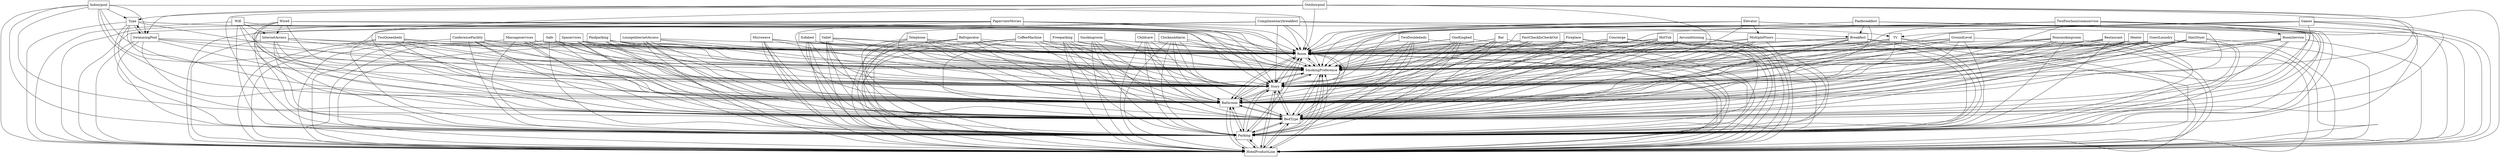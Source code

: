 digraph{
graph [rankdir=TB];
node [shape=box];
edge [arrowhead=normal];
0[label="Fireplace",]
1[label="TwoFourhourroomservice",]
2[label="HotTub",]
3[label="Spaservices",]
4[label="Room",]
5[label="TwoDoublebeds",]
6[label="SmokingPreference",]
7[label="GroundLevel",]
8[label="HotelProductLine",]
9[label="Wired",]
10[label="Safe",]
11[label="Sofabed",]
12[label="Parking",]
13[label="HairDryer",]
14[label="Vallet",]
15[label="Indoorpool",]
16[label="CoffeeMachine",]
17[label="Smokingroom",]
18[label="Heater",]
19[label="BedType",]
20[label="Childcare",]
21[label="Outdoorpool",]
22[label="Paidparking",]
23[label="Paidbreakfest",]
24[label="Elevator",]
25[label="Games",]
26[label="PaperviewMovies",]
27[label="TV",]
28[label="Bathroom",]
29[label="OneKingbed",]
30[label="GuestLaundry",]
31[label="Telephone",]
32[label="Refrigerator",]
33[label="Type",]
34[label="Breakfest",]
35[label="Story",]
36[label="SwimmingPool",]
37[label="Nonsmokingroom",]
38[label="Bar",]
39[label="Freeparking",]
40[label="ClockandAlarm",]
41[label="InternetAccess",]
42[label="LoungeInternetAccess",]
43[label="Microwave",]
44[label="FastCheckInCheckOut",]
45[label="Concierge",]
46[label="Restaurant",]
47[label="TwoQueenbeds",]
48[label="RoomService",]
49[label="ConferenceFacility",]
50[label="MultipleFloors",]
51[label="Wifi",]
52[label="Complimentarybreakfest",]
53[label="Massageservices",]
54[label="Airconditioning",]
0->4[label="",]
0->6[label="",]
0->8[label="",]
0->12[label="",]
0->19[label="",]
0->28[label="",]
0->35[label="",]
1->4[label="",]
1->6[label="",]
1->8[label="",]
1->12[label="",]
1->19[label="",]
1->28[label="",]
1->35[label="",]
1->48[label="",]
2->4[label="",]
2->6[label="",]
2->8[label="",]
2->12[label="",]
2->19[label="",]
2->28[label="",]
2->35[label="",]
3->4[label="",]
3->6[label="",]
3->8[label="",]
3->12[label="",]
3->19[label="",]
3->28[label="",]
3->35[label="",]
4->6[label="",]
4->8[label="",]
4->12[label="",]
4->19[label="",]
4->28[label="",]
4->35[label="",]
5->4[label="",]
5->6[label="",]
5->8[label="",]
5->12[label="",]
5->19[label="",]
5->28[label="",]
5->35[label="",]
6->4[label="",]
6->8[label="",]
6->12[label="",]
6->19[label="",]
6->28[label="",]
6->35[label="",]
7->4[label="",]
7->6[label="",]
7->8[label="",]
7->12[label="",]
7->19[label="",]
7->28[label="",]
7->35[label="",]
8->4[label="",]
8->6[label="",]
8->12[label="",]
8->19[label="",]
8->28[label="",]
8->35[label="",]
9->4[label="",]
9->6[label="",]
9->8[label="",]
9->12[label="",]
9->19[label="",]
9->28[label="",]
9->35[label="",]
9->41[label="",]
10->4[label="",]
10->6[label="",]
10->8[label="",]
10->12[label="",]
10->19[label="",]
10->28[label="",]
10->35[label="",]
11->4[label="",]
11->6[label="",]
11->8[label="",]
11->12[label="",]
11->19[label="",]
11->28[label="",]
11->35[label="",]
12->4[label="",]
12->6[label="",]
12->8[label="",]
12->19[label="",]
12->28[label="",]
12->35[label="",]
13->4[label="",]
13->6[label="",]
13->8[label="",]
13->12[label="",]
13->19[label="",]
13->28[label="",]
13->35[label="",]
14->4[label="",]
14->6[label="",]
14->8[label="",]
14->12[label="",]
14->19[label="",]
14->28[label="",]
14->35[label="",]
15->4[label="",]
15->6[label="",]
15->8[label="",]
15->12[label="",]
15->19[label="",]
15->28[label="",]
15->33[label="",]
15->35[label="",]
15->36[label="",]
16->4[label="",]
16->6[label="",]
16->8[label="",]
16->12[label="",]
16->19[label="",]
16->28[label="",]
16->35[label="",]
17->4[label="",]
17->6[label="",]
17->8[label="",]
17->12[label="",]
17->19[label="",]
17->28[label="",]
17->35[label="",]
18->4[label="",]
18->6[label="",]
18->8[label="",]
18->12[label="",]
18->19[label="",]
18->28[label="",]
18->35[label="",]
19->4[label="",]
19->6[label="",]
19->8[label="",]
19->12[label="",]
19->28[label="",]
19->35[label="",]
20->4[label="",]
20->6[label="",]
20->8[label="",]
20->12[label="",]
20->19[label="",]
20->28[label="",]
20->35[label="",]
21->4[label="",]
21->6[label="",]
21->8[label="",]
21->12[label="",]
21->19[label="",]
21->28[label="",]
21->33[label="",]
21->35[label="",]
21->36[label="",]
22->4[label="",]
22->6[label="",]
22->8[label="",]
22->12[label="",]
22->19[label="",]
22->28[label="",]
22->35[label="",]
23->4[label="",]
23->6[label="",]
23->8[label="",]
23->12[label="",]
23->19[label="",]
23->28[label="",]
23->34[label="",]
23->35[label="",]
24->4[label="",]
24->6[label="",]
24->8[label="",]
24->12[label="",]
24->19[label="",]
24->28[label="",]
24->35[label="",]
24->50[label="",]
25->4[label="",]
25->6[label="",]
25->8[label="",]
25->12[label="",]
25->19[label="",]
25->27[label="",]
25->28[label="",]
25->35[label="",]
26->4[label="",]
26->6[label="",]
26->8[label="",]
26->12[label="",]
26->19[label="",]
26->27[label="",]
26->28[label="",]
26->35[label="",]
27->4[label="",]
27->6[label="",]
27->8[label="",]
27->12[label="",]
27->19[label="",]
27->28[label="",]
27->35[label="",]
28->4[label="",]
28->6[label="",]
28->8[label="",]
28->12[label="",]
28->19[label="",]
28->35[label="",]
29->4[label="",]
29->6[label="",]
29->8[label="",]
29->12[label="",]
29->19[label="",]
29->28[label="",]
29->35[label="",]
30->4[label="",]
30->6[label="",]
30->8[label="",]
30->12[label="",]
30->19[label="",]
30->28[label="",]
30->35[label="",]
31->4[label="",]
31->6[label="",]
31->8[label="",]
31->12[label="",]
31->19[label="",]
31->28[label="",]
31->35[label="",]
32->4[label="",]
32->6[label="",]
32->8[label="",]
32->12[label="",]
32->19[label="",]
32->28[label="",]
32->35[label="",]
33->4[label="",]
33->6[label="",]
33->8[label="",]
33->12[label="",]
33->19[label="",]
33->28[label="",]
33->35[label="",]
33->36[label="",]
34->4[label="",]
34->6[label="",]
34->8[label="",]
34->12[label="",]
34->19[label="",]
34->28[label="",]
34->35[label="",]
35->4[label="",]
35->6[label="",]
35->8[label="",]
35->12[label="",]
35->19[label="",]
35->28[label="",]
36->4[label="",]
36->6[label="",]
36->8[label="",]
36->12[label="",]
36->19[label="",]
36->28[label="",]
36->33[label="",]
36->35[label="",]
37->4[label="",]
37->6[label="",]
37->8[label="",]
37->12[label="",]
37->19[label="",]
37->28[label="",]
37->35[label="",]
38->4[label="",]
38->6[label="",]
38->8[label="",]
38->12[label="",]
38->19[label="",]
38->28[label="",]
38->35[label="",]
39->4[label="",]
39->6[label="",]
39->8[label="",]
39->12[label="",]
39->19[label="",]
39->28[label="",]
39->35[label="",]
40->4[label="",]
40->6[label="",]
40->8[label="",]
40->12[label="",]
40->19[label="",]
40->28[label="",]
40->35[label="",]
41->4[label="",]
41->6[label="",]
41->8[label="",]
41->12[label="",]
41->19[label="",]
41->28[label="",]
41->35[label="",]
42->4[label="",]
42->6[label="",]
42->8[label="",]
42->12[label="",]
42->19[label="",]
42->28[label="",]
42->35[label="",]
43->4[label="",]
43->6[label="",]
43->8[label="",]
43->12[label="",]
43->19[label="",]
43->28[label="",]
43->35[label="",]
44->4[label="",]
44->6[label="",]
44->8[label="",]
44->12[label="",]
44->19[label="",]
44->28[label="",]
44->35[label="",]
45->4[label="",]
45->6[label="",]
45->8[label="",]
45->12[label="",]
45->19[label="",]
45->28[label="",]
45->35[label="",]
46->4[label="",]
46->6[label="",]
46->8[label="",]
46->12[label="",]
46->19[label="",]
46->28[label="",]
46->35[label="",]
47->4[label="",]
47->6[label="",]
47->8[label="",]
47->12[label="",]
47->19[label="",]
47->28[label="",]
47->35[label="",]
48->4[label="",]
48->6[label="",]
48->8[label="",]
48->12[label="",]
48->19[label="",]
48->28[label="",]
48->35[label="",]
49->4[label="",]
49->6[label="",]
49->8[label="",]
49->12[label="",]
49->19[label="",]
49->28[label="",]
49->35[label="",]
50->4[label="",]
50->6[label="",]
50->8[label="",]
50->12[label="",]
50->19[label="",]
50->28[label="",]
50->35[label="",]
51->4[label="",]
51->6[label="",]
51->8[label="",]
51->12[label="",]
51->19[label="",]
51->28[label="",]
51->35[label="",]
51->41[label="",]
52->4[label="",]
52->6[label="",]
52->8[label="",]
52->12[label="",]
52->19[label="",]
52->28[label="",]
52->34[label="",]
52->35[label="",]
53->4[label="",]
53->6[label="",]
53->8[label="",]
53->12[label="",]
53->19[label="",]
53->28[label="",]
53->35[label="",]
54->4[label="",]
54->6[label="",]
54->8[label="",]
54->12[label="",]
54->19[label="",]
54->28[label="",]
54->35[label="",]
}
